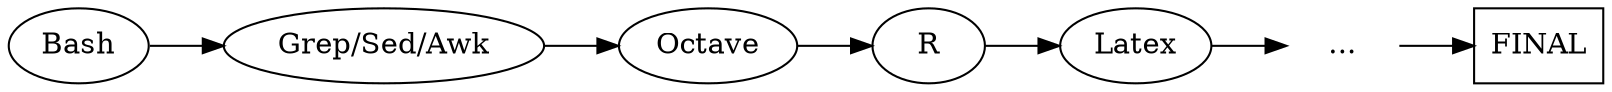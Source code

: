 digraph G
{
	rankdir = LR;

	b [label = "Bash"];
	g [label = "Grep/Sed/Awk"];
	o [label = "Octave"];
	r [label = "R"];
	l [label = "Latex"];
	d [label = "...", shape = none];
	f [label = "FINAL", shape = box];

	b -> g -> o -> r -> l -> d -> f;
}

